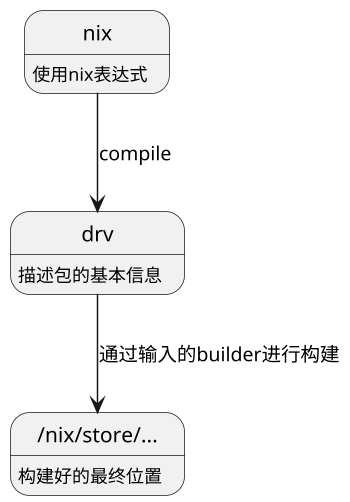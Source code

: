 @startuml nix环境构造过程
scale 350 width
.nix: 使用nix表达式
.drv: 描述包的基本信息
state "/nix/store/..." as c
c: 构建好的最终位置
.nix --> .drv : compile
.drv --> c : 通过输入的builder进行构建
@enduml